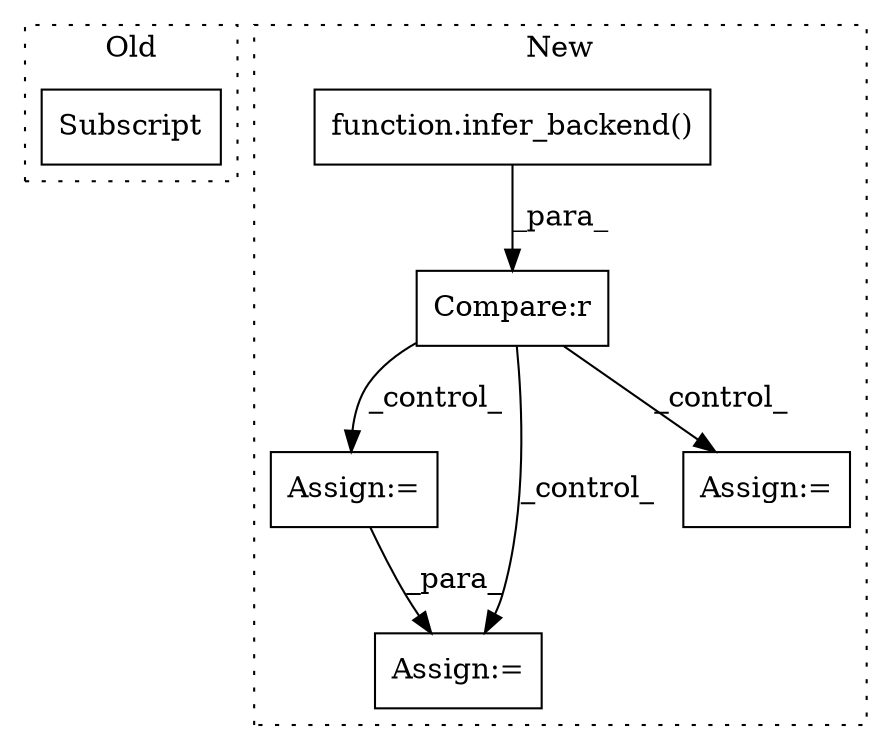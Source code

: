 digraph G {
subgraph cluster0 {
1 [label="Subscript" a="63" s="4495,0" l="9,0" shape="box"];
label = "Old";
style="dotted";
}
subgraph cluster1 {
2 [label="function.infer_backend()" a="75" s="5109,5135" l="14,1" shape="box"];
3 [label="Compare:r" a="40" s="5252" l="16" shape="box"];
4 [label="Assign:=" a="68" s="5281" l="3" shape="box"];
5 [label="Assign:=" a="68" s="5326" l="3" shape="box"];
6 [label="Assign:=" a="68" s="5377" l="3" shape="box"];
label = "New";
style="dotted";
}
2 -> 3 [label="_para_"];
3 -> 6 [label="_control_"];
3 -> 5 [label="_control_"];
3 -> 4 [label="_control_"];
4 -> 5 [label="_para_"];
}